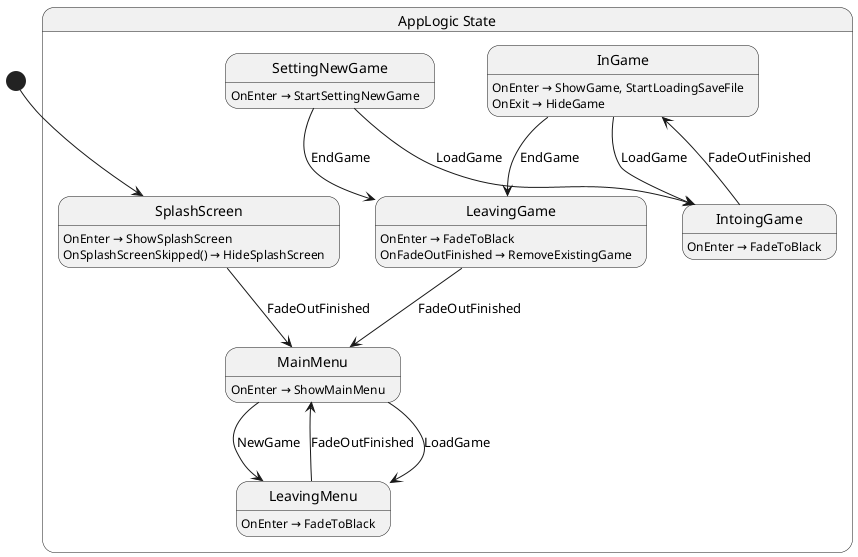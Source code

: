 @startuml AppLogic
state "AppLogic State" as Nanomachine_AppLogic_State {
  state "InGame" as Nanomachine_AppLogic_State_InGame
  state "IntoingGame" as Nanomachine_AppLogic_State_IntoingGame
  state "LeavingGame" as Nanomachine_AppLogic_State_LeavingGame
  state "LeavingMenu" as Nanomachine_AppLogic_State_LeavingMenu
  state "MainMenu" as Nanomachine_AppLogic_State_MainMenu
  state "SettingNewGame" as Nanomachine_AppLogic_State_SettingNewGame
  state "SplashScreen" as Nanomachine_AppLogic_State_SplashScreen
}

Nanomachine_AppLogic_State_InGame --> Nanomachine_AppLogic_State_IntoingGame : LoadGame
Nanomachine_AppLogic_State_InGame --> Nanomachine_AppLogic_State_LeavingGame : EndGame
Nanomachine_AppLogic_State_IntoingGame --> Nanomachine_AppLogic_State_InGame : FadeOutFinished
Nanomachine_AppLogic_State_LeavingGame --> Nanomachine_AppLogic_State_MainMenu : FadeOutFinished
Nanomachine_AppLogic_State_LeavingMenu --> Nanomachine_AppLogic_State_MainMenu : FadeOutFinished
Nanomachine_AppLogic_State_MainMenu --> Nanomachine_AppLogic_State_LeavingMenu : LoadGame
Nanomachine_AppLogic_State_MainMenu --> Nanomachine_AppLogic_State_LeavingMenu : NewGame
Nanomachine_AppLogic_State_SettingNewGame --> Nanomachine_AppLogic_State_IntoingGame : LoadGame
Nanomachine_AppLogic_State_SettingNewGame --> Nanomachine_AppLogic_State_LeavingGame : EndGame
Nanomachine_AppLogic_State_SplashScreen --> Nanomachine_AppLogic_State_MainMenu : FadeOutFinished

Nanomachine_AppLogic_State_InGame : OnEnter → ShowGame, StartLoadingSaveFile
Nanomachine_AppLogic_State_InGame : OnExit → HideGame
Nanomachine_AppLogic_State_IntoingGame : OnEnter → FadeToBlack
Nanomachine_AppLogic_State_LeavingGame : OnEnter → FadeToBlack
Nanomachine_AppLogic_State_LeavingGame : OnFadeOutFinished → RemoveExistingGame
Nanomachine_AppLogic_State_LeavingMenu : OnEnter → FadeToBlack
Nanomachine_AppLogic_State_MainMenu : OnEnter → ShowMainMenu
Nanomachine_AppLogic_State_SettingNewGame : OnEnter → StartSettingNewGame
Nanomachine_AppLogic_State_SplashScreen : OnEnter → ShowSplashScreen
Nanomachine_AppLogic_State_SplashScreen : OnSplashScreenSkipped() → HideSplashScreen

[*] --> Nanomachine_AppLogic_State_SplashScreen
@enduml